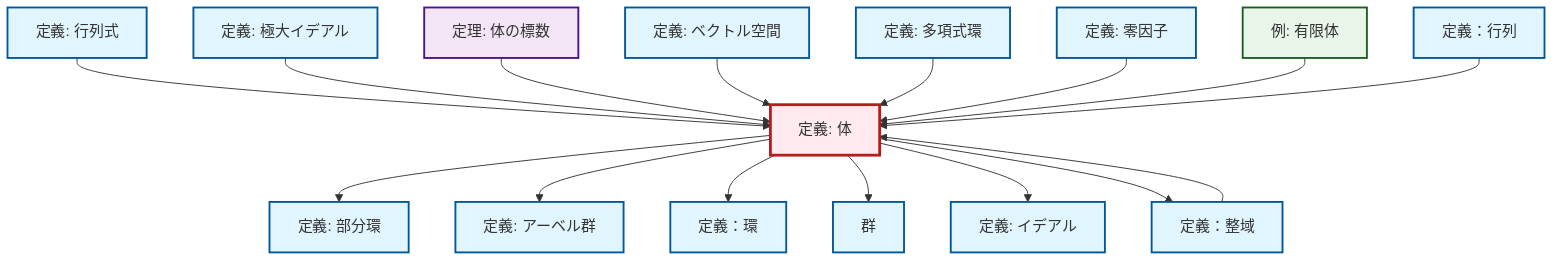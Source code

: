 graph TD
    classDef definition fill:#e1f5fe,stroke:#01579b,stroke-width:2px
    classDef theorem fill:#f3e5f5,stroke:#4a148c,stroke-width:2px
    classDef axiom fill:#fff3e0,stroke:#e65100,stroke-width:2px
    classDef example fill:#e8f5e9,stroke:#1b5e20,stroke-width:2px
    classDef current fill:#ffebee,stroke:#b71c1c,stroke-width:3px
    def-subring["定義: 部分環"]:::definition
    def-zero-divisor["定義: 零因子"]:::definition
    def-abelian-group["定義: アーベル群"]:::definition
    def-vector-space["定義: ベクトル空間"]:::definition
    thm-field-characteristic["定理: 体の標数"]:::theorem
    def-polynomial-ring["定義: 多項式環"]:::definition
    def-group["群"]:::definition
    def-maximal-ideal["定義: 極大イデアル"]:::definition
    ex-finite-field["例: 有限体"]:::example
    def-ring["定義：環"]:::definition
    def-matrix["定義：行列"]:::definition
    def-field["定義: 体"]:::definition
    def-integral-domain["定義：整域"]:::definition
    def-determinant["定義: 行列式"]:::definition
    def-ideal["定義: イデアル"]:::definition
    def-field --> def-subring
    def-determinant --> def-field
    def-maximal-ideal --> def-field
    def-integral-domain --> def-field
    def-field --> def-abelian-group
    def-field --> def-ring
    def-field --> def-group
    thm-field-characteristic --> def-field
    def-vector-space --> def-field
    def-field --> def-ideal
    def-field --> def-integral-domain
    def-polynomial-ring --> def-field
    def-zero-divisor --> def-field
    ex-finite-field --> def-field
    def-matrix --> def-field
    class def-field current